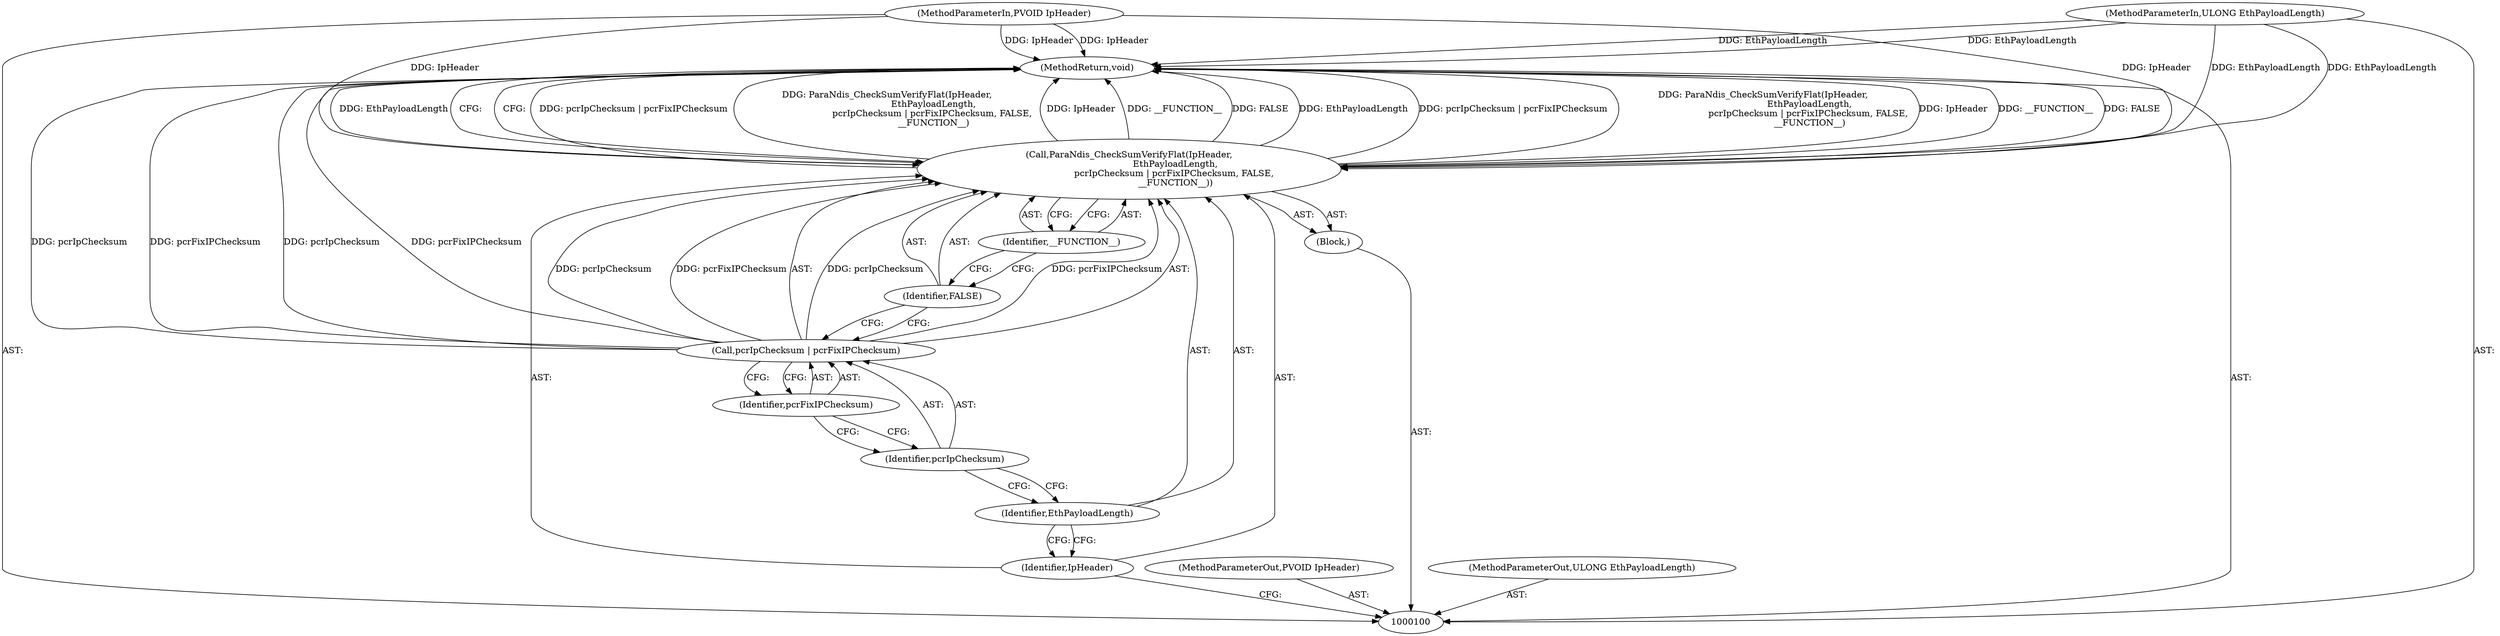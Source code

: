 digraph "0_kvm-guest-drivers-windows_723416fa4210b7464b28eab89cc76252e6193ac1_0" {
"1000112" [label="(MethodReturn,void)"];
"1000101" [label="(MethodParameterIn,PVOID IpHeader)"];
"1000131" [label="(MethodParameterOut,PVOID IpHeader)"];
"1000102" [label="(MethodParameterIn,ULONG EthPayloadLength)"];
"1000132" [label="(MethodParameterOut,ULONG EthPayloadLength)"];
"1000103" [label="(Block,)"];
"1000105" [label="(Identifier,IpHeader)"];
"1000104" [label="(Call,ParaNdis_CheckSumVerifyFlat(IpHeader,\n                                 EthPayloadLength,\n                                pcrIpChecksum | pcrFixIPChecksum, FALSE,\n                                 __FUNCTION__))"];
"1000106" [label="(Identifier,EthPayloadLength)"];
"1000107" [label="(Call,pcrIpChecksum | pcrFixIPChecksum)"];
"1000108" [label="(Identifier,pcrIpChecksum)"];
"1000109" [label="(Identifier,pcrFixIPChecksum)"];
"1000110" [label="(Identifier,FALSE)"];
"1000111" [label="(Identifier,__FUNCTION__)"];
"1000112" -> "1000100"  [label="AST: "];
"1000112" -> "1000104"  [label="CFG: "];
"1000107" -> "1000112"  [label="DDG: pcrIpChecksum"];
"1000107" -> "1000112"  [label="DDG: pcrFixIPChecksum"];
"1000104" -> "1000112"  [label="DDG: pcrIpChecksum | pcrFixIPChecksum"];
"1000104" -> "1000112"  [label="DDG: ParaNdis_CheckSumVerifyFlat(IpHeader,\n                                 EthPayloadLength,\n                                pcrIpChecksum | pcrFixIPChecksum, FALSE,\n                                 __FUNCTION__)"];
"1000104" -> "1000112"  [label="DDG: IpHeader"];
"1000104" -> "1000112"  [label="DDG: __FUNCTION__"];
"1000104" -> "1000112"  [label="DDG: FALSE"];
"1000104" -> "1000112"  [label="DDG: EthPayloadLength"];
"1000102" -> "1000112"  [label="DDG: EthPayloadLength"];
"1000101" -> "1000112"  [label="DDG: IpHeader"];
"1000101" -> "1000100"  [label="AST: "];
"1000101" -> "1000112"  [label="DDG: IpHeader"];
"1000101" -> "1000104"  [label="DDG: IpHeader"];
"1000131" -> "1000100"  [label="AST: "];
"1000102" -> "1000100"  [label="AST: "];
"1000102" -> "1000112"  [label="DDG: EthPayloadLength"];
"1000102" -> "1000104"  [label="DDG: EthPayloadLength"];
"1000132" -> "1000100"  [label="AST: "];
"1000103" -> "1000100"  [label="AST: "];
"1000104" -> "1000103"  [label="AST: "];
"1000105" -> "1000104"  [label="AST: "];
"1000105" -> "1000100"  [label="CFG: "];
"1000106" -> "1000105"  [label="CFG: "];
"1000104" -> "1000103"  [label="AST: "];
"1000104" -> "1000111"  [label="CFG: "];
"1000105" -> "1000104"  [label="AST: "];
"1000106" -> "1000104"  [label="AST: "];
"1000107" -> "1000104"  [label="AST: "];
"1000110" -> "1000104"  [label="AST: "];
"1000111" -> "1000104"  [label="AST: "];
"1000112" -> "1000104"  [label="CFG: "];
"1000104" -> "1000112"  [label="DDG: pcrIpChecksum | pcrFixIPChecksum"];
"1000104" -> "1000112"  [label="DDG: ParaNdis_CheckSumVerifyFlat(IpHeader,\n                                 EthPayloadLength,\n                                pcrIpChecksum | pcrFixIPChecksum, FALSE,\n                                 __FUNCTION__)"];
"1000104" -> "1000112"  [label="DDG: IpHeader"];
"1000104" -> "1000112"  [label="DDG: __FUNCTION__"];
"1000104" -> "1000112"  [label="DDG: FALSE"];
"1000104" -> "1000112"  [label="DDG: EthPayloadLength"];
"1000101" -> "1000104"  [label="DDG: IpHeader"];
"1000102" -> "1000104"  [label="DDG: EthPayloadLength"];
"1000107" -> "1000104"  [label="DDG: pcrIpChecksum"];
"1000107" -> "1000104"  [label="DDG: pcrFixIPChecksum"];
"1000106" -> "1000104"  [label="AST: "];
"1000106" -> "1000105"  [label="CFG: "];
"1000108" -> "1000106"  [label="CFG: "];
"1000107" -> "1000104"  [label="AST: "];
"1000107" -> "1000109"  [label="CFG: "];
"1000108" -> "1000107"  [label="AST: "];
"1000109" -> "1000107"  [label="AST: "];
"1000110" -> "1000107"  [label="CFG: "];
"1000107" -> "1000112"  [label="DDG: pcrIpChecksum"];
"1000107" -> "1000112"  [label="DDG: pcrFixIPChecksum"];
"1000107" -> "1000104"  [label="DDG: pcrIpChecksum"];
"1000107" -> "1000104"  [label="DDG: pcrFixIPChecksum"];
"1000108" -> "1000107"  [label="AST: "];
"1000108" -> "1000106"  [label="CFG: "];
"1000109" -> "1000108"  [label="CFG: "];
"1000109" -> "1000107"  [label="AST: "];
"1000109" -> "1000108"  [label="CFG: "];
"1000107" -> "1000109"  [label="CFG: "];
"1000110" -> "1000104"  [label="AST: "];
"1000110" -> "1000107"  [label="CFG: "];
"1000111" -> "1000110"  [label="CFG: "];
"1000111" -> "1000104"  [label="AST: "];
"1000111" -> "1000110"  [label="CFG: "];
"1000104" -> "1000111"  [label="CFG: "];
}
